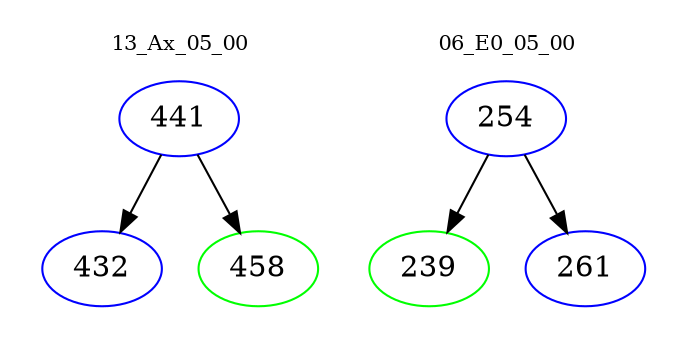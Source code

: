 digraph{
subgraph cluster_0 {
color = white
label = "13_Ax_05_00";
fontsize=10;
T0_441 [label="441", color="blue"]
T0_441 -> T0_432 [color="black"]
T0_432 [label="432", color="blue"]
T0_441 -> T0_458 [color="black"]
T0_458 [label="458", color="green"]
}
subgraph cluster_1 {
color = white
label = "06_E0_05_00";
fontsize=10;
T1_254 [label="254", color="blue"]
T1_254 -> T1_239 [color="black"]
T1_239 [label="239", color="green"]
T1_254 -> T1_261 [color="black"]
T1_261 [label="261", color="blue"]
}
}
